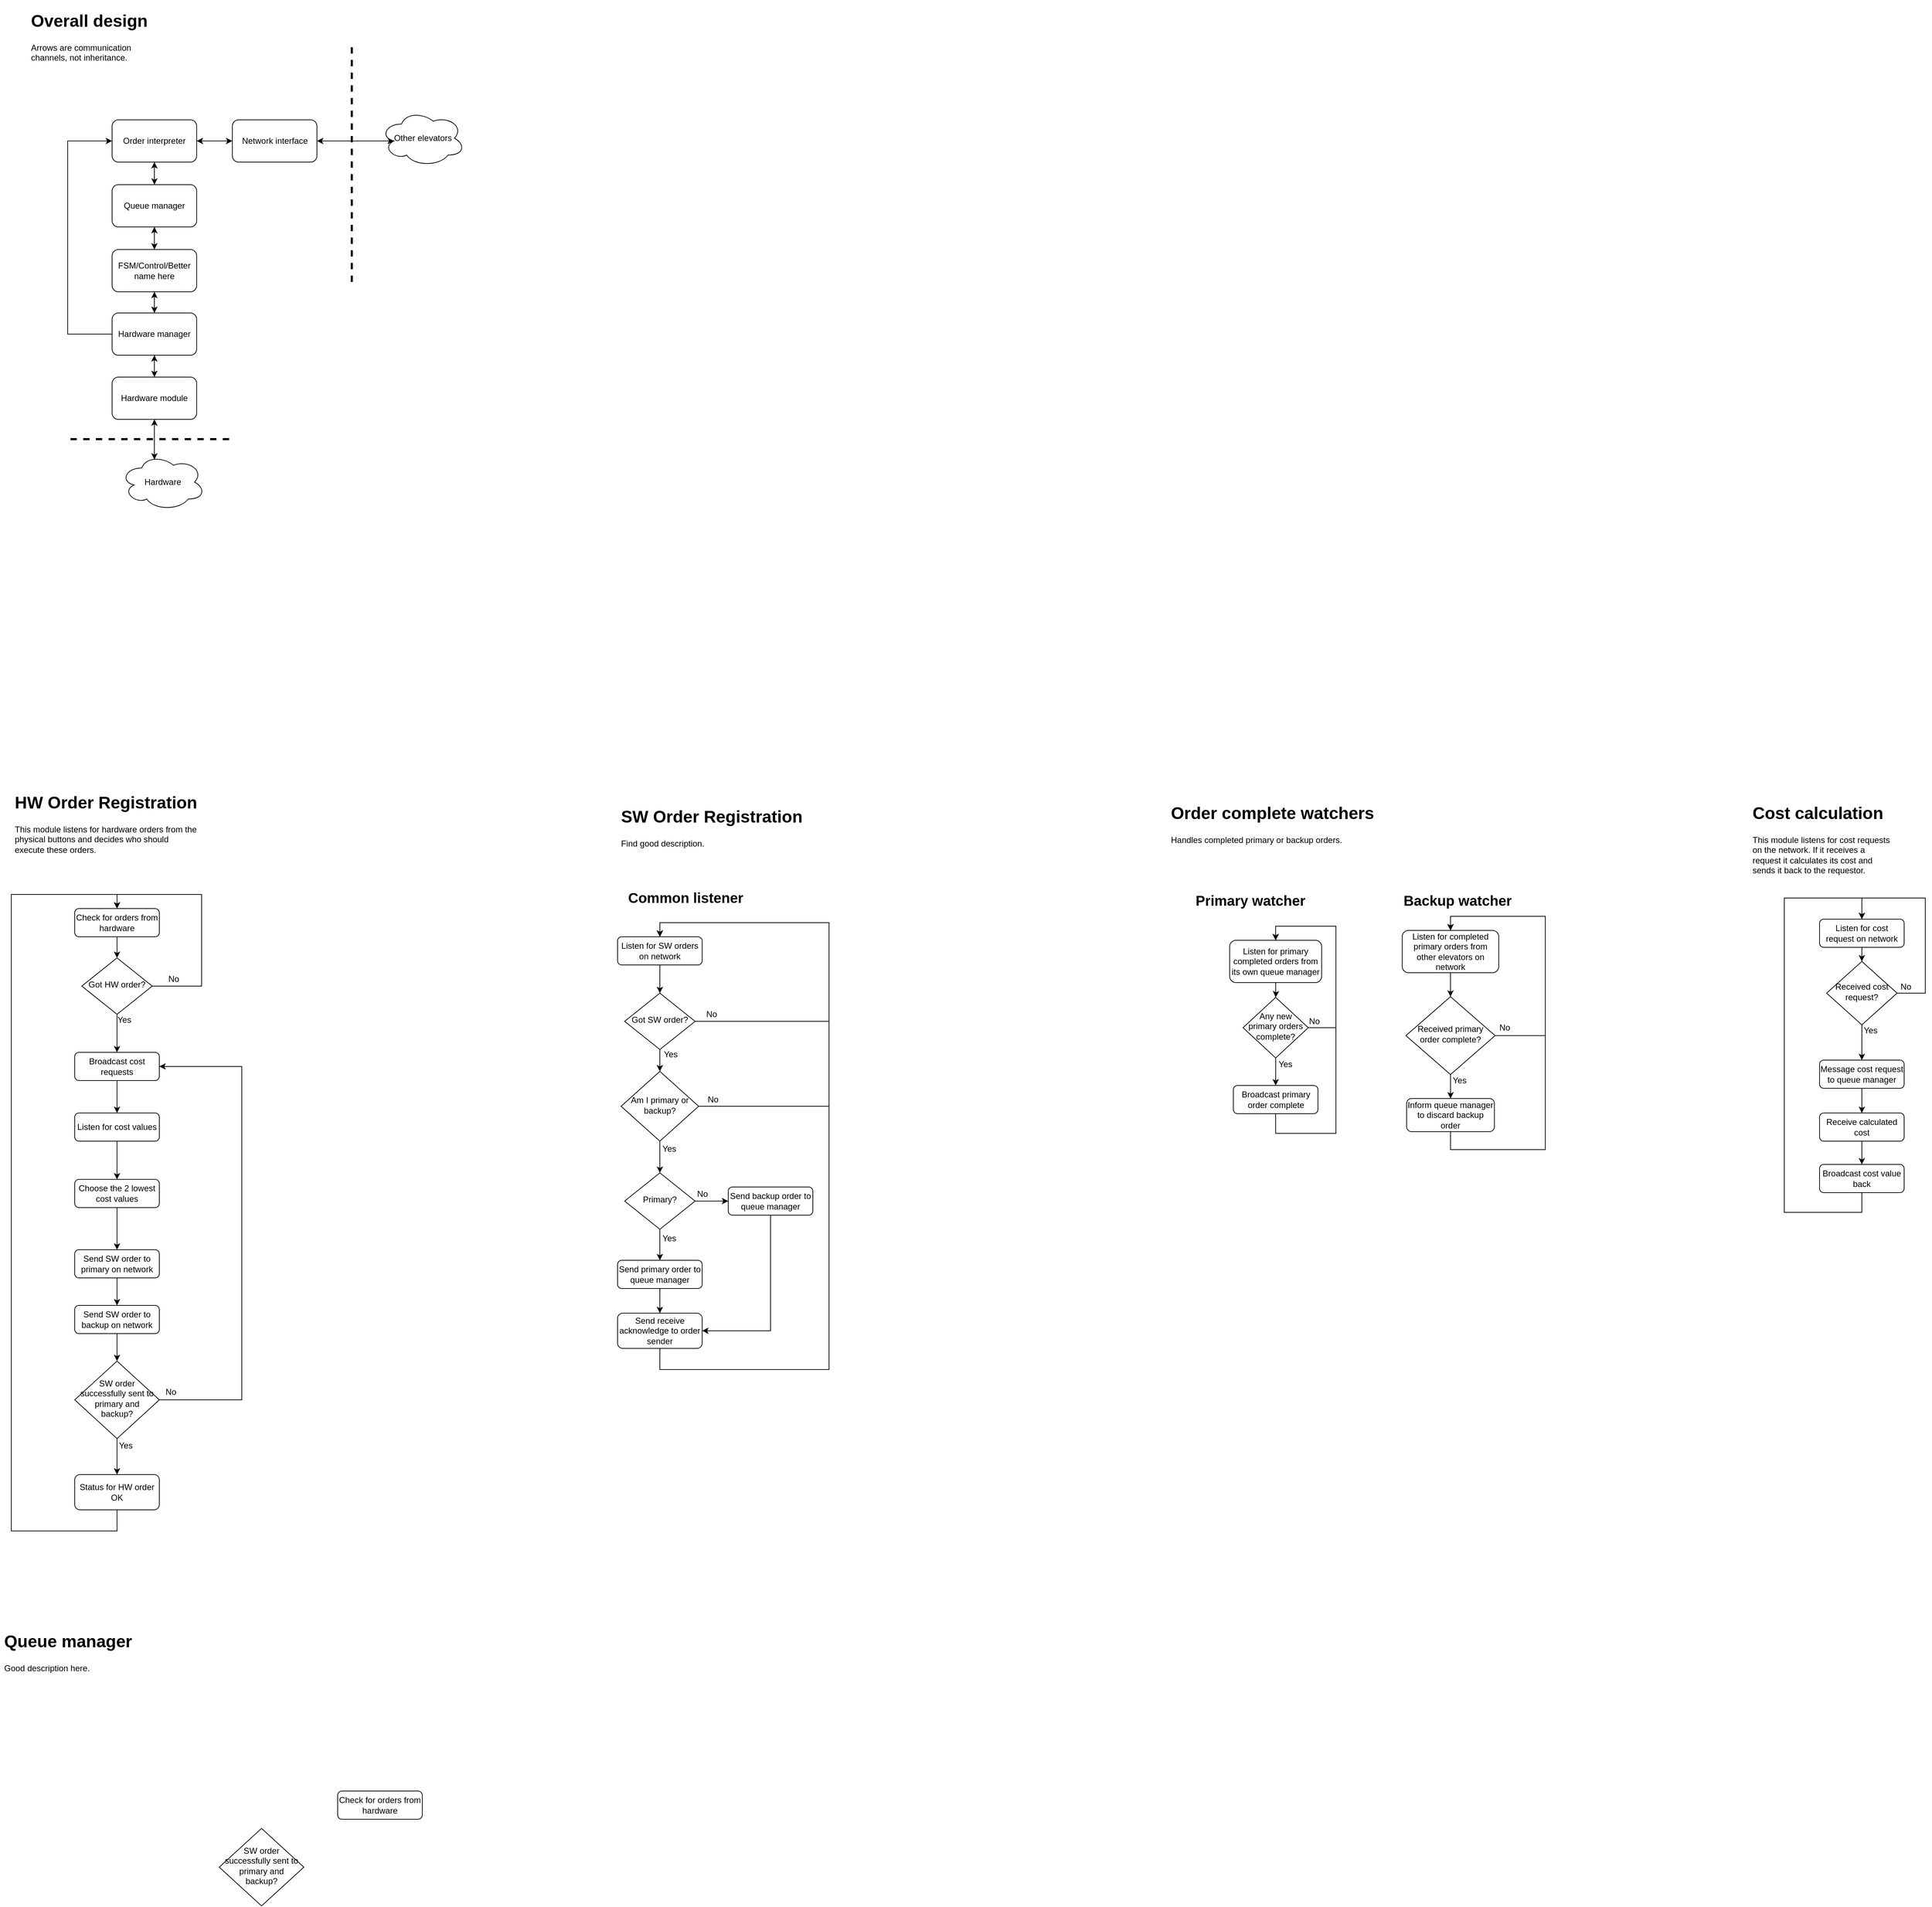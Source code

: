<mxfile version="12.6.6" type="device"><diagram id="C5RBs43oDa-KdzZeNtuy" name="Page-1"><mxGraphModel dx="5384" dy="3240" grid="0" gridSize="10" guides="1" tooltips="1" connect="1" arrows="1" fold="1" page="1" pageScale="1" pageWidth="827" pageHeight="1169" background="none" math="0" shadow="0"><root><mxCell id="WIyWlLk6GJQsqaUBKTNV-0"/><mxCell id="WIyWlLk6GJQsqaUBKTNV-1" parent="WIyWlLk6GJQsqaUBKTNV-0"/><mxCell id="woL1qmshhYIyrPWZytXS-4" value="" style="edgeStyle=orthogonalEdgeStyle;rounded=0;orthogonalLoop=1;jettySize=auto;html=1;entryX=0.5;entryY=0;entryDx=0;entryDy=0;" parent="WIyWlLk6GJQsqaUBKTNV-1" source="woL1qmshhYIyrPWZytXS-0" target="woL1qmshhYIyrPWZytXS-1" edge="1"><mxGeometry relative="1" as="geometry"><mxPoint x="-480" y="295" as="targetPoint"/><Array as="points"><mxPoint x="-490" y="295"/><mxPoint x="-490" y="165"/><mxPoint x="-610" y="165"/></Array></mxGeometry></mxCell><mxCell id="woL1qmshhYIyrPWZytXS-5" value="&lt;div&gt;No&lt;/div&gt;" style="text;html=1;align=center;verticalAlign=middle;resizable=0;points=[];labelBackgroundColor=#ffffff;" parent="woL1qmshhYIyrPWZytXS-4" vertex="1" connectable="0"><mxGeometry x="-0.706" y="-1" relative="1" as="geometry"><mxPoint x="-20" y="-11" as="offset"/></mxGeometry></mxCell><mxCell id="woL1qmshhYIyrPWZytXS-7" value="" style="edgeStyle=orthogonalEdgeStyle;rounded=0;orthogonalLoop=1;jettySize=auto;html=1;entryX=0.5;entryY=0;entryDx=0;entryDy=0;" parent="WIyWlLk6GJQsqaUBKTNV-1" source="woL1qmshhYIyrPWZytXS-0" target="woL1qmshhYIyrPWZytXS-10" edge="1"><mxGeometry relative="1" as="geometry"><mxPoint x="-610" y="375" as="targetPoint"/></mxGeometry></mxCell><mxCell id="woL1qmshhYIyrPWZytXS-8" value="Yes" style="text;html=1;align=center;verticalAlign=middle;resizable=0;points=[];labelBackgroundColor=#ffffff;" parent="woL1qmshhYIyrPWZytXS-7" vertex="1" connectable="0"><mxGeometry x="-0.702" y="-1" relative="1" as="geometry"><mxPoint x="11" as="offset"/></mxGeometry></mxCell><mxCell id="woL1qmshhYIyrPWZytXS-0" value="Got HW order?" style="rhombus;whiteSpace=wrap;html=1;shadow=0;fontFamily=Helvetica;fontSize=12;align=center;strokeWidth=1;spacing=6;spacingTop=-4;" parent="WIyWlLk6GJQsqaUBKTNV-1" vertex="1"><mxGeometry x="-660" y="255" width="100" height="80" as="geometry"/></mxCell><mxCell id="woL1qmshhYIyrPWZytXS-2" value="" style="edgeStyle=orthogonalEdgeStyle;rounded=0;orthogonalLoop=1;jettySize=auto;html=1;" parent="WIyWlLk6GJQsqaUBKTNV-1" source="woL1qmshhYIyrPWZytXS-1" target="woL1qmshhYIyrPWZytXS-0" edge="1"><mxGeometry relative="1" as="geometry"/></mxCell><mxCell id="woL1qmshhYIyrPWZytXS-1" value="Check for  orders from hardware" style="rounded=1;whiteSpace=wrap;html=1;fontSize=12;glass=0;strokeWidth=1;shadow=0;" parent="WIyWlLk6GJQsqaUBKTNV-1" vertex="1"><mxGeometry x="-670" y="185" width="120" height="40" as="geometry"/></mxCell><mxCell id="woL1qmshhYIyrPWZytXS-19" value="" style="edgeStyle=orthogonalEdgeStyle;rounded=0;orthogonalLoop=1;jettySize=auto;html=1;" parent="WIyWlLk6GJQsqaUBKTNV-1" source="woL1qmshhYIyrPWZytXS-10" target="woL1qmshhYIyrPWZytXS-18" edge="1"><mxGeometry relative="1" as="geometry"/></mxCell><mxCell id="woL1qmshhYIyrPWZytXS-10" value="Broadcast cost requests" style="rounded=1;whiteSpace=wrap;html=1;fontSize=12;glass=0;strokeWidth=1;shadow=0;" parent="WIyWlLk6GJQsqaUBKTNV-1" vertex="1"><mxGeometry x="-670" y="389" width="120" height="40" as="geometry"/></mxCell><mxCell id="woL1qmshhYIyrPWZytXS-26" value="" style="edgeStyle=orthogonalEdgeStyle;rounded=0;orthogonalLoop=1;jettySize=auto;html=1;entryX=0.5;entryY=0;entryDx=0;entryDy=0;" parent="WIyWlLk6GJQsqaUBKTNV-1" source="woL1qmshhYIyrPWZytXS-18" target="woL1qmshhYIyrPWZytXS-22" edge="1"><mxGeometry relative="1" as="geometry"><mxPoint x="-610" y="556" as="targetPoint"/></mxGeometry></mxCell><mxCell id="woL1qmshhYIyrPWZytXS-18" value="Listen for cost values" style="rounded=1;whiteSpace=wrap;html=1;fontSize=12;glass=0;strokeWidth=1;shadow=0;" parent="WIyWlLk6GJQsqaUBKTNV-1" vertex="1"><mxGeometry x="-670" y="475" width="120" height="40" as="geometry"/></mxCell><mxCell id="woL1qmshhYIyrPWZytXS-44" value="" style="edgeStyle=orthogonalEdgeStyle;rounded=0;orthogonalLoop=1;jettySize=auto;html=1;" parent="WIyWlLk6GJQsqaUBKTNV-1" source="woL1qmshhYIyrPWZytXS-22" target="woL1qmshhYIyrPWZytXS-43" edge="1"><mxGeometry relative="1" as="geometry"/></mxCell><mxCell id="woL1qmshhYIyrPWZytXS-22" value="Choose the 2 lowest cost values" style="rounded=1;whiteSpace=wrap;html=1;fontSize=12;glass=0;strokeWidth=1;shadow=0;" parent="WIyWlLk6GJQsqaUBKTNV-1" vertex="1"><mxGeometry x="-670" y="569.29" width="120" height="40" as="geometry"/></mxCell><mxCell id="woL1qmshhYIyrPWZytXS-47" value="" style="edgeStyle=orthogonalEdgeStyle;rounded=0;orthogonalLoop=1;jettySize=auto;html=1;" parent="WIyWlLk6GJQsqaUBKTNV-1" source="woL1qmshhYIyrPWZytXS-42" target="woL1qmshhYIyrPWZytXS-46" edge="1"><mxGeometry relative="1" as="geometry"/></mxCell><mxCell id="woL1qmshhYIyrPWZytXS-42" value="Send SW order to backup on network" style="rounded=1;whiteSpace=wrap;html=1;fontSize=12;glass=0;strokeWidth=1;shadow=0;" parent="WIyWlLk6GJQsqaUBKTNV-1" vertex="1"><mxGeometry x="-670" y="748" width="120" height="40" as="geometry"/></mxCell><mxCell id="woL1qmshhYIyrPWZytXS-45" value="" style="edgeStyle=orthogonalEdgeStyle;rounded=0;orthogonalLoop=1;jettySize=auto;html=1;" parent="WIyWlLk6GJQsqaUBKTNV-1" source="woL1qmshhYIyrPWZytXS-43" target="woL1qmshhYIyrPWZytXS-42" edge="1"><mxGeometry relative="1" as="geometry"/></mxCell><mxCell id="woL1qmshhYIyrPWZytXS-43" value="Send SW order to primary on network" style="rounded=1;whiteSpace=wrap;html=1;fontSize=12;glass=0;strokeWidth=1;shadow=0;" parent="WIyWlLk6GJQsqaUBKTNV-1" vertex="1"><mxGeometry x="-670" y="669" width="120" height="40" as="geometry"/></mxCell><mxCell id="woL1qmshhYIyrPWZytXS-49" value="" style="edgeStyle=orthogonalEdgeStyle;rounded=0;orthogonalLoop=1;jettySize=auto;html=1;entryX=1;entryY=0.5;entryDx=0;entryDy=0;" parent="WIyWlLk6GJQsqaUBKTNV-1" source="woL1qmshhYIyrPWZytXS-46" target="woL1qmshhYIyrPWZytXS-10" edge="1"><mxGeometry relative="1" as="geometry"><mxPoint x="-400" y="705" as="targetPoint"/><Array as="points"><mxPoint x="-433" y="882"/><mxPoint x="-433" y="409"/></Array></mxGeometry></mxCell><mxCell id="woL1qmshhYIyrPWZytXS-50" value="No" style="text;html=1;align=center;verticalAlign=middle;resizable=0;points=[];labelBackgroundColor=#ffffff;" parent="woL1qmshhYIyrPWZytXS-49" vertex="1" connectable="0"><mxGeometry x="-0.232" y="-3" relative="1" as="geometry"><mxPoint x="-104" y="143.65" as="offset"/></mxGeometry></mxCell><mxCell id="woL1qmshhYIyrPWZytXS-53" value="" style="edgeStyle=orthogonalEdgeStyle;rounded=0;orthogonalLoop=1;jettySize=auto;html=1;entryX=0.5;entryY=0;entryDx=0;entryDy=0;" parent="WIyWlLk6GJQsqaUBKTNV-1" source="woL1qmshhYIyrPWZytXS-46" target="woL1qmshhYIyrPWZytXS-55" edge="1"><mxGeometry relative="1" as="geometry"><mxPoint x="-610" y="1105" as="targetPoint"/></mxGeometry></mxCell><mxCell id="woL1qmshhYIyrPWZytXS-54" value="Yes" style="text;html=1;align=center;verticalAlign=middle;resizable=0;points=[];labelBackgroundColor=#ffffff;" parent="woL1qmshhYIyrPWZytXS-53" vertex="1" connectable="0"><mxGeometry x="-0.735" relative="1" as="geometry"><mxPoint x="12" y="3.17" as="offset"/></mxGeometry></mxCell><mxCell id="woL1qmshhYIyrPWZytXS-46" value="SW order successfully sent to primary and backup?" style="rhombus;whiteSpace=wrap;html=1;shadow=0;fontFamily=Helvetica;fontSize=12;align=center;strokeWidth=1;spacing=6;spacingTop=-4;" parent="WIyWlLk6GJQsqaUBKTNV-1" vertex="1"><mxGeometry x="-670" y="827" width="120" height="110" as="geometry"/></mxCell><mxCell id="woL1qmshhYIyrPWZytXS-57" value="" style="edgeStyle=orthogonalEdgeStyle;rounded=0;orthogonalLoop=1;jettySize=auto;html=1;entryX=0.5;entryY=0;entryDx=0;entryDy=0;" parent="WIyWlLk6GJQsqaUBKTNV-1" source="woL1qmshhYIyrPWZytXS-55" target="woL1qmshhYIyrPWZytXS-1" edge="1"><mxGeometry relative="1" as="geometry"><mxPoint x="-720" y="165" as="targetPoint"/><Array as="points"><mxPoint x="-610" y="1068"/><mxPoint x="-760" y="1068"/><mxPoint x="-760" y="165"/><mxPoint x="-610" y="165"/></Array></mxGeometry></mxCell><mxCell id="woL1qmshhYIyrPWZytXS-55" value="Status for HW order OK" style="rounded=1;whiteSpace=wrap;html=1;fontSize=12;glass=0;strokeWidth=1;shadow=0;" parent="WIyWlLk6GJQsqaUBKTNV-1" vertex="1"><mxGeometry x="-670" y="988" width="120" height="50" as="geometry"/></mxCell><mxCell id="woL1qmshhYIyrPWZytXS-60" value="&lt;h1&gt;HW Order Registration&lt;br&gt;&lt;/h1&gt;&lt;p&gt;This module listens for hardware orders from the physical buttons and decides who should execute these orders.&lt;br&gt;&lt;/p&gt;" style="text;html=1;strokeColor=none;fillColor=none;spacing=5;spacingTop=-20;whiteSpace=wrap;overflow=hidden;rounded=0;" parent="WIyWlLk6GJQsqaUBKTNV-1" vertex="1"><mxGeometry x="-760" y="15" width="267" height="120" as="geometry"/></mxCell><mxCell id="woL1qmshhYIyrPWZytXS-65" value="&lt;h1&gt;SW Order Registration&lt;br&gt;&lt;/h1&gt;&lt;p&gt;Find good description.&lt;br&gt;&lt;/p&gt;" style="text;html=1;strokeColor=none;fillColor=none;spacing=5;spacingTop=-20;whiteSpace=wrap;overflow=hidden;rounded=0;" parent="WIyWlLk6GJQsqaUBKTNV-1" vertex="1"><mxGeometry x="100" y="35" width="270" height="120" as="geometry"/></mxCell><mxCell id="woL1qmshhYIyrPWZytXS-66" value="&lt;h1&gt;Cost calculation&lt;br&gt;&lt;/h1&gt;&lt;p&gt;This module listens for cost requests on the network. If it receives a request it calculates its cost and sends it back to the requestor.&lt;br&gt;&lt;/p&gt;" style="text;html=1;strokeColor=none;fillColor=none;spacing=5;spacingTop=-20;whiteSpace=wrap;overflow=hidden;rounded=0;" parent="WIyWlLk6GJQsqaUBKTNV-1" vertex="1"><mxGeometry x="1705" y="30" width="210" height="120" as="geometry"/></mxCell><mxCell id="woL1qmshhYIyrPWZytXS-69" value="" style="edgeStyle=orthogonalEdgeStyle;rounded=0;orthogonalLoop=1;jettySize=auto;html=1;" parent="WIyWlLk6GJQsqaUBKTNV-1" source="woL1qmshhYIyrPWZytXS-67" target="woL1qmshhYIyrPWZytXS-68" edge="1"><mxGeometry relative="1" as="geometry"/></mxCell><mxCell id="woL1qmshhYIyrPWZytXS-67" value="&lt;div&gt;Listen for cost request on network&lt;/div&gt;" style="rounded=1;whiteSpace=wrap;html=1;fontSize=12;glass=0;strokeWidth=1;shadow=0;" parent="WIyWlLk6GJQsqaUBKTNV-1" vertex="1"><mxGeometry x="1805" y="200" width="120" height="40" as="geometry"/></mxCell><mxCell id="woL1qmshhYIyrPWZytXS-71" value="" style="edgeStyle=orthogonalEdgeStyle;rounded=0;orthogonalLoop=1;jettySize=auto;html=1;entryX=0.5;entryY=0;entryDx=0;entryDy=0;" parent="WIyWlLk6GJQsqaUBKTNV-1" source="woL1qmshhYIyrPWZytXS-68" target="woL1qmshhYIyrPWZytXS-76" edge="1"><mxGeometry relative="1" as="geometry"><mxPoint x="1865" y="430" as="targetPoint"/></mxGeometry></mxCell><mxCell id="woL1qmshhYIyrPWZytXS-75" value="Yes" style="text;html=1;align=center;verticalAlign=middle;resizable=0;points=[];labelBackgroundColor=#ffffff;" parent="woL1qmshhYIyrPWZytXS-71" vertex="1" connectable="0"><mxGeometry x="-0.786" y="1" relative="1" as="geometry"><mxPoint x="11" y="2" as="offset"/></mxGeometry></mxCell><mxCell id="woL1qmshhYIyrPWZytXS-78" value="" style="edgeStyle=orthogonalEdgeStyle;rounded=0;orthogonalLoop=1;jettySize=auto;html=1;entryX=0.5;entryY=0;entryDx=0;entryDy=0;" parent="WIyWlLk6GJQsqaUBKTNV-1" source="woL1qmshhYIyrPWZytXS-68" target="woL1qmshhYIyrPWZytXS-67" edge="1"><mxGeometry relative="1" as="geometry"><mxPoint x="1995" y="305" as="targetPoint"/><Array as="points"><mxPoint x="1955" y="305"/><mxPoint x="1955" y="170"/><mxPoint x="1865" y="170"/></Array></mxGeometry></mxCell><mxCell id="woL1qmshhYIyrPWZytXS-79" value="No" style="text;html=1;align=center;verticalAlign=middle;resizable=0;points=[];labelBackgroundColor=#ffffff;" parent="woL1qmshhYIyrPWZytXS-78" vertex="1" connectable="0"><mxGeometry x="-0.939" relative="1" as="geometry"><mxPoint x="2.38" y="-9" as="offset"/></mxGeometry></mxCell><mxCell id="woL1qmshhYIyrPWZytXS-68" value="Received cost request?" style="rhombus;whiteSpace=wrap;html=1;shadow=0;fontFamily=Helvetica;fontSize=12;align=center;strokeWidth=1;spacing=6;spacingTop=-4;" parent="WIyWlLk6GJQsqaUBKTNV-1" vertex="1"><mxGeometry x="1815" y="260" width="100" height="90" as="geometry"/></mxCell><mxCell id="AmEy9GmEABjErmSXHS2B-52" value="" style="edgeStyle=orthogonalEdgeStyle;rounded=0;orthogonalLoop=1;jettySize=auto;html=1;" edge="1" parent="WIyWlLk6GJQsqaUBKTNV-1" source="woL1qmshhYIyrPWZytXS-76" target="AmEy9GmEABjErmSXHS2B-51"><mxGeometry relative="1" as="geometry"/></mxCell><mxCell id="woL1qmshhYIyrPWZytXS-76" value="Message cost request to queue manager" style="rounded=1;whiteSpace=wrap;html=1;fontSize=12;glass=0;strokeWidth=1;shadow=0;" parent="WIyWlLk6GJQsqaUBKTNV-1" vertex="1"><mxGeometry x="1805" y="400" width="120" height="40" as="geometry"/></mxCell><mxCell id="woL1qmshhYIyrPWZytXS-84" value="" style="edgeStyle=orthogonalEdgeStyle;rounded=0;orthogonalLoop=1;jettySize=auto;html=1;entryX=0.5;entryY=0;entryDx=0;entryDy=0;" parent="WIyWlLk6GJQsqaUBKTNV-1" source="woL1qmshhYIyrPWZytXS-81" target="woL1qmshhYIyrPWZytXS-67" edge="1"><mxGeometry relative="1" as="geometry"><mxPoint x="1765" y="230" as="targetPoint"/><Array as="points"><mxPoint x="1865" y="616"/><mxPoint x="1755" y="616"/><mxPoint x="1755" y="170"/><mxPoint x="1865" y="170"/></Array></mxGeometry></mxCell><mxCell id="woL1qmshhYIyrPWZytXS-81" value="Broadcast cost value back" style="rounded=1;whiteSpace=wrap;html=1;fontSize=12;glass=0;strokeWidth=1;shadow=0;" parent="WIyWlLk6GJQsqaUBKTNV-1" vertex="1"><mxGeometry x="1805" y="548" width="120" height="40" as="geometry"/></mxCell><mxCell id="woL1qmshhYIyrPWZytXS-85" value="&lt;h1&gt;Overall design&lt;br&gt;&lt;/h1&gt;&lt;p&gt;Arrows are communication channels, not inheritance.&lt;/p&gt;" style="text;html=1;strokeColor=none;fillColor=none;spacing=5;spacingTop=-20;whiteSpace=wrap;overflow=hidden;rounded=0;" parent="WIyWlLk6GJQsqaUBKTNV-1" vertex="1"><mxGeometry x="-737" y="-1094" width="190" height="120" as="geometry"/></mxCell><mxCell id="woL1qmshhYIyrPWZytXS-88" value="" style="edgeStyle=orthogonalEdgeStyle;rounded=0;orthogonalLoop=1;jettySize=auto;html=1;" parent="WIyWlLk6GJQsqaUBKTNV-1" source="woL1qmshhYIyrPWZytXS-86" target="woL1qmshhYIyrPWZytXS-87" edge="1"><mxGeometry relative="1" as="geometry"/></mxCell><mxCell id="woL1qmshhYIyrPWZytXS-86" value="Listen for SW orders on network" style="rounded=1;whiteSpace=wrap;html=1;fontSize=12;glass=0;strokeWidth=1;shadow=0;" parent="WIyWlLk6GJQsqaUBKTNV-1" vertex="1"><mxGeometry x="100" y="225" width="120" height="40" as="geometry"/></mxCell><mxCell id="woL1qmshhYIyrPWZytXS-90" value="" style="edgeStyle=orthogonalEdgeStyle;rounded=0;orthogonalLoop=1;jettySize=auto;html=1;entryX=0.5;entryY=0;entryDx=0;entryDy=0;" parent="WIyWlLk6GJQsqaUBKTNV-1" source="woL1qmshhYIyrPWZytXS-87" target="woL1qmshhYIyrPWZytXS-86" edge="1"><mxGeometry relative="1" as="geometry"><mxPoint x="290.0" y="345.0" as="targetPoint"/><Array as="points"><mxPoint x="400" y="345"/><mxPoint x="400" y="205"/><mxPoint x="160" y="205"/></Array></mxGeometry></mxCell><mxCell id="woL1qmshhYIyrPWZytXS-91" value="No" style="text;html=1;align=center;verticalAlign=middle;resizable=0;points=[];labelBackgroundColor=#ffffff;" parent="woL1qmshhYIyrPWZytXS-90" vertex="1" connectable="0"><mxGeometry x="-0.915" y="1" relative="1" as="geometry"><mxPoint x="-2.37" y="-8.97" as="offset"/></mxGeometry></mxCell><mxCell id="woL1qmshhYIyrPWZytXS-93" value="" style="edgeStyle=orthogonalEdgeStyle;rounded=0;orthogonalLoop=1;jettySize=auto;html=1;" parent="WIyWlLk6GJQsqaUBKTNV-1" source="woL1qmshhYIyrPWZytXS-87" target="woL1qmshhYIyrPWZytXS-92" edge="1"><mxGeometry relative="1" as="geometry"/></mxCell><mxCell id="woL1qmshhYIyrPWZytXS-95" value="Yes" style="text;html=1;align=center;verticalAlign=middle;resizable=0;points=[];labelBackgroundColor=#ffffff;" parent="woL1qmshhYIyrPWZytXS-93" vertex="1" connectable="0"><mxGeometry x="-0.75" y="-1" relative="1" as="geometry"><mxPoint x="16" y="0.33" as="offset"/></mxGeometry></mxCell><mxCell id="woL1qmshhYIyrPWZytXS-87" value="Got SW order?" style="rhombus;whiteSpace=wrap;html=1;shadow=0;fontFamily=Helvetica;fontSize=12;align=center;strokeWidth=1;spacing=6;spacingTop=-4;" parent="WIyWlLk6GJQsqaUBKTNV-1" vertex="1"><mxGeometry x="110" y="305" width="100" height="80" as="geometry"/></mxCell><mxCell id="woL1qmshhYIyrPWZytXS-99" value="" style="edgeStyle=orthogonalEdgeStyle;rounded=0;orthogonalLoop=1;jettySize=auto;html=1;entryX=0.5;entryY=0;entryDx=0;entryDy=0;" parent="WIyWlLk6GJQsqaUBKTNV-1" source="woL1qmshhYIyrPWZytXS-92" target="woL1qmshhYIyrPWZytXS-86" edge="1"><mxGeometry relative="1" as="geometry"><mxPoint x="250" y="345" as="targetPoint"/><Array as="points"><mxPoint x="400" y="465"/><mxPoint x="400" y="205"/><mxPoint x="160" y="205"/></Array></mxGeometry></mxCell><mxCell id="woL1qmshhYIyrPWZytXS-100" value="No" style="text;html=1;align=center;verticalAlign=middle;resizable=0;points=[];labelBackgroundColor=#ffffff;" parent="woL1qmshhYIyrPWZytXS-99" vertex="1" connectable="0"><mxGeometry x="-0.767" y="2" relative="1" as="geometry"><mxPoint x="-62.5" y="-8" as="offset"/></mxGeometry></mxCell><mxCell id="woL1qmshhYIyrPWZytXS-142" value="" style="edgeStyle=orthogonalEdgeStyle;rounded=0;orthogonalLoop=1;jettySize=auto;html=1;strokeWidth=1;entryX=0.5;entryY=0;entryDx=0;entryDy=0;" parent="WIyWlLk6GJQsqaUBKTNV-1" source="woL1qmshhYIyrPWZytXS-92" target="woL1qmshhYIyrPWZytXS-141" edge="1"><mxGeometry relative="1" as="geometry"><mxPoint x="160" y="538" as="targetPoint"/></mxGeometry></mxCell><mxCell id="woL1qmshhYIyrPWZytXS-143" value="Yes" style="text;html=1;align=center;verticalAlign=middle;resizable=0;points=[];labelBackgroundColor=#ffffff;" parent="woL1qmshhYIyrPWZytXS-142" vertex="1" connectable="0"><mxGeometry x="-0.721" y="1" relative="1" as="geometry"><mxPoint x="12" y="3.81" as="offset"/></mxGeometry></mxCell><mxCell id="woL1qmshhYIyrPWZytXS-92" value="Am I primary or backup?" style="rhombus;whiteSpace=wrap;html=1;shadow=0;fontFamily=Helvetica;fontSize=12;align=center;strokeWidth=1;spacing=6;spacingTop=-4;" parent="WIyWlLk6GJQsqaUBKTNV-1" vertex="1"><mxGeometry x="105" y="416" width="110" height="99" as="geometry"/></mxCell><mxCell id="woL1qmshhYIyrPWZytXS-145" value="" style="edgeStyle=orthogonalEdgeStyle;rounded=0;orthogonalLoop=1;jettySize=auto;html=1;strokeWidth=1;entryX=0;entryY=0.5;entryDx=0;entryDy=0;" parent="WIyWlLk6GJQsqaUBKTNV-1" source="woL1qmshhYIyrPWZytXS-141" target="woL1qmshhYIyrPWZytXS-146" edge="1"><mxGeometry relative="1" as="geometry"><mxPoint x="290" y="589.29" as="targetPoint"/></mxGeometry></mxCell><mxCell id="woL1qmshhYIyrPWZytXS-151" value="No" style="text;html=1;align=center;verticalAlign=middle;resizable=0;points=[];labelBackgroundColor=#ffffff;" parent="woL1qmshhYIyrPWZytXS-145" vertex="1" connectable="0"><mxGeometry x="-0.719" relative="1" as="geometry"><mxPoint x="3.33" y="-10.67" as="offset"/></mxGeometry></mxCell><mxCell id="woL1qmshhYIyrPWZytXS-149" value="" style="edgeStyle=orthogonalEdgeStyle;rounded=0;orthogonalLoop=1;jettySize=auto;html=1;strokeWidth=1;entryX=0.5;entryY=0;entryDx=0;entryDy=0;" parent="WIyWlLk6GJQsqaUBKTNV-1" source="woL1qmshhYIyrPWZytXS-141" target="woL1qmshhYIyrPWZytXS-147" edge="1"><mxGeometry relative="1" as="geometry"><mxPoint x="160" y="709.29" as="targetPoint"/></mxGeometry></mxCell><mxCell id="woL1qmshhYIyrPWZytXS-150" value="Yes" style="text;html=1;align=center;verticalAlign=middle;resizable=0;points=[];labelBackgroundColor=#ffffff;" parent="woL1qmshhYIyrPWZytXS-149" vertex="1" connectable="0"><mxGeometry x="0.097" y="-10" relative="1" as="geometry"><mxPoint x="23" y="-11.17" as="offset"/></mxGeometry></mxCell><mxCell id="woL1qmshhYIyrPWZytXS-141" value="Primary?" style="rhombus;whiteSpace=wrap;html=1;shadow=0;fontFamily=Helvetica;fontSize=12;align=center;strokeWidth=1;spacing=6;spacingTop=-4;" parent="WIyWlLk6GJQsqaUBKTNV-1" vertex="1"><mxGeometry x="110" y="560" width="100" height="80" as="geometry"/></mxCell><mxCell id="woL1qmshhYIyrPWZytXS-102" value="Network interface" style="rounded=1;whiteSpace=wrap;html=1;" parent="WIyWlLk6GJQsqaUBKTNV-1" vertex="1"><mxGeometry x="-446.41" y="-934" width="120" height="60" as="geometry"/></mxCell><mxCell id="woL1qmshhYIyrPWZytXS-103" value="Order interpreter" style="rounded=1;whiteSpace=wrap;html=1;" parent="WIyWlLk6GJQsqaUBKTNV-1" vertex="1"><mxGeometry x="-617" y="-934" width="120" height="60" as="geometry"/></mxCell><mxCell id="woL1qmshhYIyrPWZytXS-104" value="FSM/Control/Better name here" style="rounded=1;whiteSpace=wrap;html=1;" parent="WIyWlLk6GJQsqaUBKTNV-1" vertex="1"><mxGeometry x="-617" y="-750" width="120" height="60" as="geometry"/></mxCell><mxCell id="woL1qmshhYIyrPWZytXS-105" value="Hardware module" style="rounded=1;whiteSpace=wrap;html=1;" parent="WIyWlLk6GJQsqaUBKTNV-1" vertex="1"><mxGeometry x="-617" y="-569" width="120" height="60" as="geometry"/></mxCell><mxCell id="woL1qmshhYIyrPWZytXS-114" value="Other elevators" style="ellipse;shape=cloud;whiteSpace=wrap;html=1;" parent="WIyWlLk6GJQsqaUBKTNV-1" vertex="1"><mxGeometry x="-236.41" y="-948" width="120" height="80" as="geometry"/></mxCell><mxCell id="woL1qmshhYIyrPWZytXS-115" value="" style="endArrow=none;dashed=1;html=1;strokeWidth=3;" parent="WIyWlLk6GJQsqaUBKTNV-1" edge="1"><mxGeometry width="50" height="50" relative="1" as="geometry"><mxPoint x="-277.0" y="-704" as="sourcePoint"/><mxPoint x="-277.0" y="-1044" as="targetPoint"/></mxGeometry></mxCell><mxCell id="woL1qmshhYIyrPWZytXS-125" value="" style="endArrow=classic;startArrow=classic;html=1;strokeWidth=1;entryX=0.16;entryY=0.55;entryDx=0;entryDy=0;entryPerimeter=0;exitX=1;exitY=0.5;exitDx=0;exitDy=0;" parent="WIyWlLk6GJQsqaUBKTNV-1" source="woL1qmshhYIyrPWZytXS-102" target="woL1qmshhYIyrPWZytXS-114" edge="1"><mxGeometry width="50" height="50" relative="1" as="geometry"><mxPoint x="-227" y="-714" as="sourcePoint"/><mxPoint x="-177" y="-764" as="targetPoint"/></mxGeometry></mxCell><mxCell id="woL1qmshhYIyrPWZytXS-127" value="&lt;h1 style=&quot;font-size: 20px&quot;&gt;Common listener&lt;br&gt;&lt;/h1&gt;" style="text;html=1;strokeColor=none;fillColor=none;spacing=5;spacingTop=-20;whiteSpace=wrap;overflow=hidden;rounded=0;" parent="WIyWlLk6GJQsqaUBKTNV-1" vertex="1"><mxGeometry x="110" y="155" width="175" height="30" as="geometry"/></mxCell><mxCell id="AmEy9GmEABjErmSXHS2B-14" style="edgeStyle=orthogonalEdgeStyle;rounded=0;orthogonalLoop=1;jettySize=auto;html=1;entryX=0.5;entryY=0;entryDx=0;entryDy=0;" edge="1" parent="WIyWlLk6GJQsqaUBKTNV-1" source="woL1qmshhYIyrPWZytXS-135" target="woL1qmshhYIyrPWZytXS-158"><mxGeometry relative="1" as="geometry"/></mxCell><mxCell id="AmEy9GmEABjErmSXHS2B-15" value="Yes" style="text;html=1;align=center;verticalAlign=middle;resizable=0;points=[];labelBackgroundColor=#ffffff;" vertex="1" connectable="0" parent="AmEy9GmEABjErmSXHS2B-14"><mxGeometry x="-0.698" relative="1" as="geometry"><mxPoint x="13.46" y="3.29" as="offset"/></mxGeometry></mxCell><mxCell id="AmEy9GmEABjErmSXHS2B-18" style="edgeStyle=orthogonalEdgeStyle;rounded=0;orthogonalLoop=1;jettySize=auto;html=1;entryX=0.5;entryY=0;entryDx=0;entryDy=0;" edge="1" parent="WIyWlLk6GJQsqaUBKTNV-1" source="woL1qmshhYIyrPWZytXS-135" target="woL1qmshhYIyrPWZytXS-154"><mxGeometry relative="1" as="geometry"><mxPoint x="1130" y="211" as="targetPoint"/><Array as="points"><mxPoint x="1119" y="354"/><mxPoint x="1119" y="210"/><mxPoint x="1034" y="210"/></Array></mxGeometry></mxCell><mxCell id="AmEy9GmEABjErmSXHS2B-20" value="No" style="text;html=1;align=center;verticalAlign=middle;resizable=0;points=[];labelBackgroundColor=#ffffff;" vertex="1" connectable="0" parent="AmEy9GmEABjErmSXHS2B-18"><mxGeometry x="-0.896" relative="1" as="geometry"><mxPoint x="-6.95" y="-9" as="offset"/></mxGeometry></mxCell><mxCell id="woL1qmshhYIyrPWZytXS-135" value="Any new primary orders complete?" style="rhombus;whiteSpace=wrap;html=1;shadow=0;fontFamily=Helvetica;fontSize=12;align=center;strokeWidth=1;spacing=6;spacingTop=-4;" parent="WIyWlLk6GJQsqaUBKTNV-1" vertex="1"><mxGeometry x="987.25" y="311" width="92.5" height="86" as="geometry"/></mxCell><mxCell id="AmEy9GmEABjErmSXHS2B-7" style="edgeStyle=orthogonalEdgeStyle;rounded=0;orthogonalLoop=1;jettySize=auto;html=1;entryX=1;entryY=0.5;entryDx=0;entryDy=0;" edge="1" parent="WIyWlLk6GJQsqaUBKTNV-1" source="woL1qmshhYIyrPWZytXS-146" target="AmEy9GmEABjErmSXHS2B-3"><mxGeometry relative="1" as="geometry"><Array as="points"><mxPoint x="317" y="784"/></Array></mxGeometry></mxCell><mxCell id="woL1qmshhYIyrPWZytXS-146" value="Send backup order to queue manager" style="rounded=1;whiteSpace=wrap;html=1;fontSize=12;glass=0;strokeWidth=1;shadow=0;" parent="WIyWlLk6GJQsqaUBKTNV-1" vertex="1"><mxGeometry x="257" y="580" width="120" height="40" as="geometry"/></mxCell><mxCell id="woL1qmshhYIyrPWZytXS-153" style="edgeStyle=orthogonalEdgeStyle;rounded=0;orthogonalLoop=1;jettySize=auto;html=1;entryX=0.5;entryY=0;entryDx=0;entryDy=0;strokeWidth=1;exitX=0.5;exitY=1;exitDx=0;exitDy=0;" parent="WIyWlLk6GJQsqaUBKTNV-1" source="AmEy9GmEABjErmSXHS2B-3" target="woL1qmshhYIyrPWZytXS-86" edge="1"><mxGeometry relative="1" as="geometry"><Array as="points"><mxPoint x="160" y="839"/><mxPoint x="400" y="839"/><mxPoint x="400" y="205"/><mxPoint x="160" y="205"/></Array><mxPoint x="361" y="834" as="sourcePoint"/></mxGeometry></mxCell><mxCell id="AmEy9GmEABjErmSXHS2B-4" value="" style="edgeStyle=orthogonalEdgeStyle;rounded=0;orthogonalLoop=1;jettySize=auto;html=1;" edge="1" parent="WIyWlLk6GJQsqaUBKTNV-1" source="woL1qmshhYIyrPWZytXS-147" target="AmEy9GmEABjErmSXHS2B-3"><mxGeometry relative="1" as="geometry"/></mxCell><mxCell id="woL1qmshhYIyrPWZytXS-147" value="Send primary order to queue manager" style="rounded=1;whiteSpace=wrap;html=1;fontSize=12;glass=0;strokeWidth=1;shadow=0;" parent="WIyWlLk6GJQsqaUBKTNV-1" vertex="1"><mxGeometry x="100" y="684" width="120" height="40" as="geometry"/></mxCell><mxCell id="woL1qmshhYIyrPWZytXS-155" value="" style="edgeStyle=orthogonalEdgeStyle;rounded=0;orthogonalLoop=1;jettySize=auto;html=1;strokeWidth=1;entryX=0.5;entryY=0;entryDx=0;entryDy=0;" parent="WIyWlLk6GJQsqaUBKTNV-1" source="woL1qmshhYIyrPWZytXS-154" target="woL1qmshhYIyrPWZytXS-135" edge="1"><mxGeometry relative="1" as="geometry"><mxPoint x="1033.514" y="295" as="targetPoint"/></mxGeometry></mxCell><mxCell id="woL1qmshhYIyrPWZytXS-154" value="Listen for primary completed orders from its own queue manager" style="rounded=1;whiteSpace=wrap;html=1;fontSize=12;glass=0;strokeWidth=1;shadow=0;" parent="WIyWlLk6GJQsqaUBKTNV-1" vertex="1"><mxGeometry x="968.25" y="230" width="130.5" height="60" as="geometry"/></mxCell><mxCell id="AmEy9GmEABjErmSXHS2B-19" style="edgeStyle=orthogonalEdgeStyle;rounded=0;orthogonalLoop=1;jettySize=auto;html=1;entryX=0.5;entryY=0;entryDx=0;entryDy=0;" edge="1" parent="WIyWlLk6GJQsqaUBKTNV-1" source="woL1qmshhYIyrPWZytXS-158" target="woL1qmshhYIyrPWZytXS-154"><mxGeometry relative="1" as="geometry"><Array as="points"><mxPoint x="1034" y="504"/><mxPoint x="1119" y="504"/><mxPoint x="1119" y="210"/><mxPoint x="1034" y="210"/></Array></mxGeometry></mxCell><mxCell id="woL1qmshhYIyrPWZytXS-158" value="Broadcast primary order complete" style="rounded=1;whiteSpace=wrap;html=1;fontSize=12;glass=0;strokeWidth=1;shadow=0;" parent="WIyWlLk6GJQsqaUBKTNV-1" vertex="1"><mxGeometry x="973.5" y="436" width="120" height="40" as="geometry"/></mxCell><mxCell id="woL1qmshhYIyrPWZytXS-164" value="&lt;h1 style=&quot;font-size: 20px&quot;&gt;Primary watcher&lt;br&gt;&lt;/h1&gt;" style="text;html=1;strokeColor=none;fillColor=none;spacing=5;spacingTop=-20;whiteSpace=wrap;overflow=hidden;rounded=0;" parent="WIyWlLk6GJQsqaUBKTNV-1" vertex="1"><mxGeometry x="915" y="159" width="175" height="30" as="geometry"/></mxCell><mxCell id="woL1qmshhYIyrPWZytXS-167" value="" style="edgeStyle=orthogonalEdgeStyle;rounded=0;orthogonalLoop=1;jettySize=auto;html=1;strokeWidth=1;entryX=0.5;entryY=0;entryDx=0;entryDy=0;" parent="WIyWlLk6GJQsqaUBKTNV-1" source="woL1qmshhYIyrPWZytXS-165" target="woL1qmshhYIyrPWZytXS-168" edge="1"><mxGeometry relative="1" as="geometry"><mxPoint x="1281.486" y="311" as="targetPoint"/></mxGeometry></mxCell><mxCell id="woL1qmshhYIyrPWZytXS-165" value="Listen for completed primary orders from other elevators on network" style="rounded=1;whiteSpace=wrap;html=1;fontSize=12;glass=0;strokeWidth=1;shadow=0;" parent="WIyWlLk6GJQsqaUBKTNV-1" vertex="1"><mxGeometry x="1213" y="216" width="137" height="60" as="geometry"/></mxCell><mxCell id="woL1qmshhYIyrPWZytXS-171" value="" style="edgeStyle=orthogonalEdgeStyle;rounded=0;orthogonalLoop=1;jettySize=auto;html=1;strokeWidth=1;entryX=0.5;entryY=0;entryDx=0;entryDy=0;" parent="WIyWlLk6GJQsqaUBKTNV-1" source="woL1qmshhYIyrPWZytXS-168" target="woL1qmshhYIyrPWZytXS-186" edge="1"><mxGeometry relative="1" as="geometry"><mxPoint x="1268" y="566.5" as="targetPoint"/></mxGeometry></mxCell><mxCell id="woL1qmshhYIyrPWZytXS-173" value="Yes" style="text;html=1;align=center;verticalAlign=middle;resizable=0;points=[];labelBackgroundColor=#ffffff;" parent="woL1qmshhYIyrPWZytXS-171" vertex="1" connectable="0"><mxGeometry x="-0.794" y="-1" relative="1" as="geometry"><mxPoint x="13" y="5.17" as="offset"/></mxGeometry></mxCell><mxCell id="woL1qmshhYIyrPWZytXS-175" value="" style="edgeStyle=orthogonalEdgeStyle;rounded=0;orthogonalLoop=1;jettySize=auto;html=1;strokeWidth=1;entryX=0.5;entryY=0;entryDx=0;entryDy=0;" parent="WIyWlLk6GJQsqaUBKTNV-1" source="woL1qmshhYIyrPWZytXS-168" target="woL1qmshhYIyrPWZytXS-165" edge="1"><mxGeometry relative="1" as="geometry"><mxPoint x="1491" y="355" as="targetPoint"/><Array as="points"><mxPoint x="1416" y="365"/><mxPoint x="1416" y="196"/><mxPoint x="1282" y="196"/></Array></mxGeometry></mxCell><mxCell id="woL1qmshhYIyrPWZytXS-189" value="No" style="text;html=1;align=center;verticalAlign=middle;resizable=0;points=[];labelBackgroundColor=#ffffff;" parent="woL1qmshhYIyrPWZytXS-175" vertex="1" connectable="0"><mxGeometry x="-0.723" y="-2" relative="1" as="geometry"><mxPoint x="-41.69" y="-13.3" as="offset"/></mxGeometry></mxCell><mxCell id="woL1qmshhYIyrPWZytXS-168" value="Received primary order complete?" style="rhombus;whiteSpace=wrap;html=1;shadow=0;fontFamily=Helvetica;fontSize=12;align=center;strokeWidth=1;spacing=6;spacingTop=-4;" parent="WIyWlLk6GJQsqaUBKTNV-1" vertex="1"><mxGeometry x="1218.25" y="310" width="126.5" height="110.5" as="geometry"/></mxCell><mxCell id="woL1qmshhYIyrPWZytXS-187" style="edgeStyle=orthogonalEdgeStyle;rounded=0;orthogonalLoop=1;jettySize=auto;html=1;strokeWidth=1;entryX=0.5;entryY=0;entryDx=0;entryDy=0;" parent="WIyWlLk6GJQsqaUBKTNV-1" source="woL1qmshhYIyrPWZytXS-186" target="woL1qmshhYIyrPWZytXS-165" edge="1"><mxGeometry relative="1" as="geometry"><Array as="points"><mxPoint x="1282" y="527"/><mxPoint x="1416" y="527"/><mxPoint x="1416" y="196"/><mxPoint x="1282" y="196"/></Array><mxPoint x="1282" y="667" as="targetPoint"/></mxGeometry></mxCell><mxCell id="woL1qmshhYIyrPWZytXS-186" value="Inform queue manager to discard backup order" style="rounded=1;whiteSpace=wrap;html=1;fontSize=12;glass=0;strokeWidth=1;shadow=0;" parent="WIyWlLk6GJQsqaUBKTNV-1" vertex="1"><mxGeometry x="1219.25" y="454.5" width="124.5" height="47" as="geometry"/></mxCell><mxCell id="woL1qmshhYIyrPWZytXS-188" value="&lt;h1 style=&quot;font-size: 20px&quot;&gt;Backup watcher&lt;br&gt;&lt;/h1&gt;" style="text;html=1;strokeColor=none;fillColor=none;spacing=5;spacingTop=-20;whiteSpace=wrap;overflow=hidden;rounded=0;" parent="WIyWlLk6GJQsqaUBKTNV-1" vertex="1"><mxGeometry x="1210" y="159" width="175" height="30" as="geometry"/></mxCell><mxCell id="AmEy9GmEABjErmSXHS2B-3" value="Send receive acknowledge to order sender" style="rounded=1;whiteSpace=wrap;html=1;fontSize=12;glass=0;strokeWidth=1;shadow=0;" vertex="1" parent="WIyWlLk6GJQsqaUBKTNV-1"><mxGeometry x="100" y="759" width="120" height="50" as="geometry"/></mxCell><mxCell id="AmEy9GmEABjErmSXHS2B-21" value="" style="endArrow=none;dashed=1;html=1;strokeWidth=3;" edge="1" parent="WIyWlLk6GJQsqaUBKTNV-1"><mxGeometry width="50" height="50" relative="1" as="geometry"><mxPoint x="-451" y="-481" as="sourcePoint"/><mxPoint x="-683" y="-481" as="targetPoint"/></mxGeometry></mxCell><mxCell id="AmEy9GmEABjErmSXHS2B-22" value="Hardware" style="ellipse;shape=cloud;whiteSpace=wrap;html=1;" vertex="1" parent="WIyWlLk6GJQsqaUBKTNV-1"><mxGeometry x="-605" y="-460" width="120" height="80" as="geometry"/></mxCell><mxCell id="AmEy9GmEABjErmSXHS2B-27" value="Queue manager" style="rounded=1;whiteSpace=wrap;html=1;" vertex="1" parent="WIyWlLk6GJQsqaUBKTNV-1"><mxGeometry x="-617" y="-842" width="120" height="60" as="geometry"/></mxCell><mxCell id="AmEy9GmEABjErmSXHS2B-44" style="edgeStyle=orthogonalEdgeStyle;rounded=0;orthogonalLoop=1;jettySize=auto;html=1;entryX=0;entryY=0.5;entryDx=0;entryDy=0;" edge="1" parent="WIyWlLk6GJQsqaUBKTNV-1" source="AmEy9GmEABjErmSXHS2B-30" target="woL1qmshhYIyrPWZytXS-103"><mxGeometry relative="1" as="geometry"><Array as="points"><mxPoint x="-680" y="-630"/><mxPoint x="-680" y="-904"/></Array></mxGeometry></mxCell><mxCell id="AmEy9GmEABjErmSXHS2B-30" value="Hardware manager" style="rounded=1;whiteSpace=wrap;html=1;" vertex="1" parent="WIyWlLk6GJQsqaUBKTNV-1"><mxGeometry x="-617" y="-660" width="120" height="60" as="geometry"/></mxCell><mxCell id="AmEy9GmEABjErmSXHS2B-38" value="" style="endArrow=classic;startArrow=classic;html=1;exitX=0.4;exitY=0.1;exitDx=0;exitDy=0;exitPerimeter=0;entryX=0.5;entryY=1;entryDx=0;entryDy=0;" edge="1" parent="WIyWlLk6GJQsqaUBKTNV-1" source="AmEy9GmEABjErmSXHS2B-22" target="woL1qmshhYIyrPWZytXS-105"><mxGeometry width="50" height="50" relative="1" as="geometry"><mxPoint x="-658" y="-395" as="sourcePoint"/><mxPoint x="-608" y="-445" as="targetPoint"/></mxGeometry></mxCell><mxCell id="AmEy9GmEABjErmSXHS2B-39" value="" style="endArrow=classic;startArrow=classic;html=1;exitX=0.5;exitY=0;exitDx=0;exitDy=0;entryX=0.5;entryY=1;entryDx=0;entryDy=0;" edge="1" parent="WIyWlLk6GJQsqaUBKTNV-1" source="woL1qmshhYIyrPWZytXS-105" target="AmEy9GmEABjErmSXHS2B-30"><mxGeometry width="50" height="50" relative="1" as="geometry"><mxPoint x="-426" y="-591" as="sourcePoint"/><mxPoint x="-426" y="-648" as="targetPoint"/></mxGeometry></mxCell><mxCell id="AmEy9GmEABjErmSXHS2B-40" value="" style="endArrow=classic;startArrow=classic;html=1;exitX=0.5;exitY=0;exitDx=0;exitDy=0;entryX=0.5;entryY=1;entryDx=0;entryDy=0;" edge="1" parent="WIyWlLk6GJQsqaUBKTNV-1" source="AmEy9GmEABjErmSXHS2B-30" target="woL1qmshhYIyrPWZytXS-104"><mxGeometry width="50" height="50" relative="1" as="geometry"><mxPoint x="-437" y="-708" as="sourcePoint"/><mxPoint x="-437" y="-765" as="targetPoint"/></mxGeometry></mxCell><mxCell id="AmEy9GmEABjErmSXHS2B-41" value="" style="endArrow=classic;startArrow=classic;html=1;exitX=0.5;exitY=0;exitDx=0;exitDy=0;entryX=0.5;entryY=1;entryDx=0;entryDy=0;" edge="1" parent="WIyWlLk6GJQsqaUBKTNV-1" source="woL1qmshhYIyrPWZytXS-104" target="AmEy9GmEABjErmSXHS2B-27"><mxGeometry width="50" height="50" relative="1" as="geometry"><mxPoint x="-458" y="-744" as="sourcePoint"/><mxPoint x="-458" y="-801" as="targetPoint"/></mxGeometry></mxCell><mxCell id="AmEy9GmEABjErmSXHS2B-42" value="" style="endArrow=classic;startArrow=classic;html=1;exitX=0.5;exitY=0;exitDx=0;exitDy=0;entryX=0.5;entryY=1;entryDx=0;entryDy=0;" edge="1" parent="WIyWlLk6GJQsqaUBKTNV-1" source="AmEy9GmEABjErmSXHS2B-27" target="woL1qmshhYIyrPWZytXS-103"><mxGeometry width="50" height="50" relative="1" as="geometry"><mxPoint x="-456" y="-787" as="sourcePoint"/><mxPoint x="-456" y="-844" as="targetPoint"/></mxGeometry></mxCell><mxCell id="AmEy9GmEABjErmSXHS2B-43" value="" style="endArrow=classic;startArrow=classic;html=1;exitX=1;exitY=0.5;exitDx=0;exitDy=0;entryX=0;entryY=0.5;entryDx=0;entryDy=0;" edge="1" parent="WIyWlLk6GJQsqaUBKTNV-1" source="woL1qmshhYIyrPWZytXS-103" target="woL1qmshhYIyrPWZytXS-102"><mxGeometry width="50" height="50" relative="1" as="geometry"><mxPoint x="-443" y="-785" as="sourcePoint"/><mxPoint x="-443" y="-842" as="targetPoint"/></mxGeometry></mxCell><mxCell id="AmEy9GmEABjErmSXHS2B-46" value="&lt;h1&gt;Order complete watchers&lt;/h1&gt;&lt;p&gt;Handles completed primary or backup orders.&lt;/p&gt;" style="text;html=1;strokeColor=none;fillColor=none;spacing=5;spacingTop=-20;whiteSpace=wrap;overflow=hidden;rounded=0;" vertex="1" parent="WIyWlLk6GJQsqaUBKTNV-1"><mxGeometry x="880" y="30" width="320" height="120" as="geometry"/></mxCell><mxCell id="AmEy9GmEABjErmSXHS2B-48" value="Check for  orders from hardware" style="rounded=1;whiteSpace=wrap;html=1;fontSize=12;glass=0;strokeWidth=1;shadow=0;" vertex="1" parent="WIyWlLk6GJQsqaUBKTNV-1"><mxGeometry x="-297" y="1437" width="120" height="40" as="geometry"/></mxCell><mxCell id="AmEy9GmEABjErmSXHS2B-49" value="SW order successfully sent to primary and backup?" style="rhombus;whiteSpace=wrap;html=1;shadow=0;fontFamily=Helvetica;fontSize=12;align=center;strokeWidth=1;spacing=6;spacingTop=-4;" vertex="1" parent="WIyWlLk6GJQsqaUBKTNV-1"><mxGeometry x="-465" y="1490" width="120" height="110" as="geometry"/></mxCell><mxCell id="AmEy9GmEABjErmSXHS2B-50" value="&lt;h1&gt;Queue manager&lt;/h1&gt;&lt;p&gt;Good description here.&lt;br&gt;&lt;/p&gt;" style="text;html=1;strokeColor=none;fillColor=none;spacing=5;spacingTop=-20;whiteSpace=wrap;overflow=hidden;rounded=0;" vertex="1" parent="WIyWlLk6GJQsqaUBKTNV-1"><mxGeometry x="-775.5" y="1205" width="267" height="120" as="geometry"/></mxCell><mxCell id="AmEy9GmEABjErmSXHS2B-57" style="edgeStyle=orthogonalEdgeStyle;rounded=0;orthogonalLoop=1;jettySize=auto;html=1;entryX=0.5;entryY=0;entryDx=0;entryDy=0;" edge="1" parent="WIyWlLk6GJQsqaUBKTNV-1" source="AmEy9GmEABjErmSXHS2B-51" target="woL1qmshhYIyrPWZytXS-81"><mxGeometry relative="1" as="geometry"/></mxCell><mxCell id="AmEy9GmEABjErmSXHS2B-51" value="Receive calculated cost" style="rounded=1;whiteSpace=wrap;html=1;fontSize=12;glass=0;strokeWidth=1;shadow=0;" vertex="1" parent="WIyWlLk6GJQsqaUBKTNV-1"><mxGeometry x="1805" y="475" width="120" height="40" as="geometry"/></mxCell></root></mxGraphModel></diagram></mxfile>